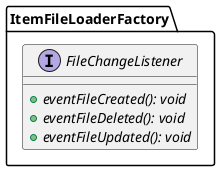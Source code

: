 @startuml

    interface ItemFileLoaderFactory.FileChangeListener [[ItemFileLoaderFactory.FileChangeListener.html]] {
        {abstract} +eventFileCreated(): void
        {abstract} +eventFileDeleted(): void
        {abstract} +eventFileUpdated(): void
    }

@enduml

